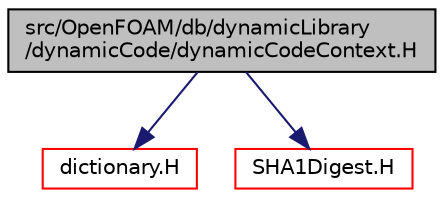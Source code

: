 digraph "src/OpenFOAM/db/dynamicLibrary/dynamicCode/dynamicCodeContext.H"
{
  bgcolor="transparent";
  edge [fontname="Helvetica",fontsize="10",labelfontname="Helvetica",labelfontsize="10"];
  node [fontname="Helvetica",fontsize="10",shape=record];
  Node1 [label="src/OpenFOAM/db/dynamicLibrary\l/dynamicCode/dynamicCodeContext.H",height=0.2,width=0.4,color="black", fillcolor="grey75", style="filled", fontcolor="black"];
  Node1 -> Node2 [color="midnightblue",fontsize="10",style="solid",fontname="Helvetica"];
  Node2 [label="dictionary.H",height=0.2,width=0.4,color="red",URL="$a07811.html"];
  Node1 -> Node3 [color="midnightblue",fontsize="10",style="solid",fontname="Helvetica"];
  Node3 [label="SHA1Digest.H",height=0.2,width=0.4,color="red",URL="$a09000.html"];
}
